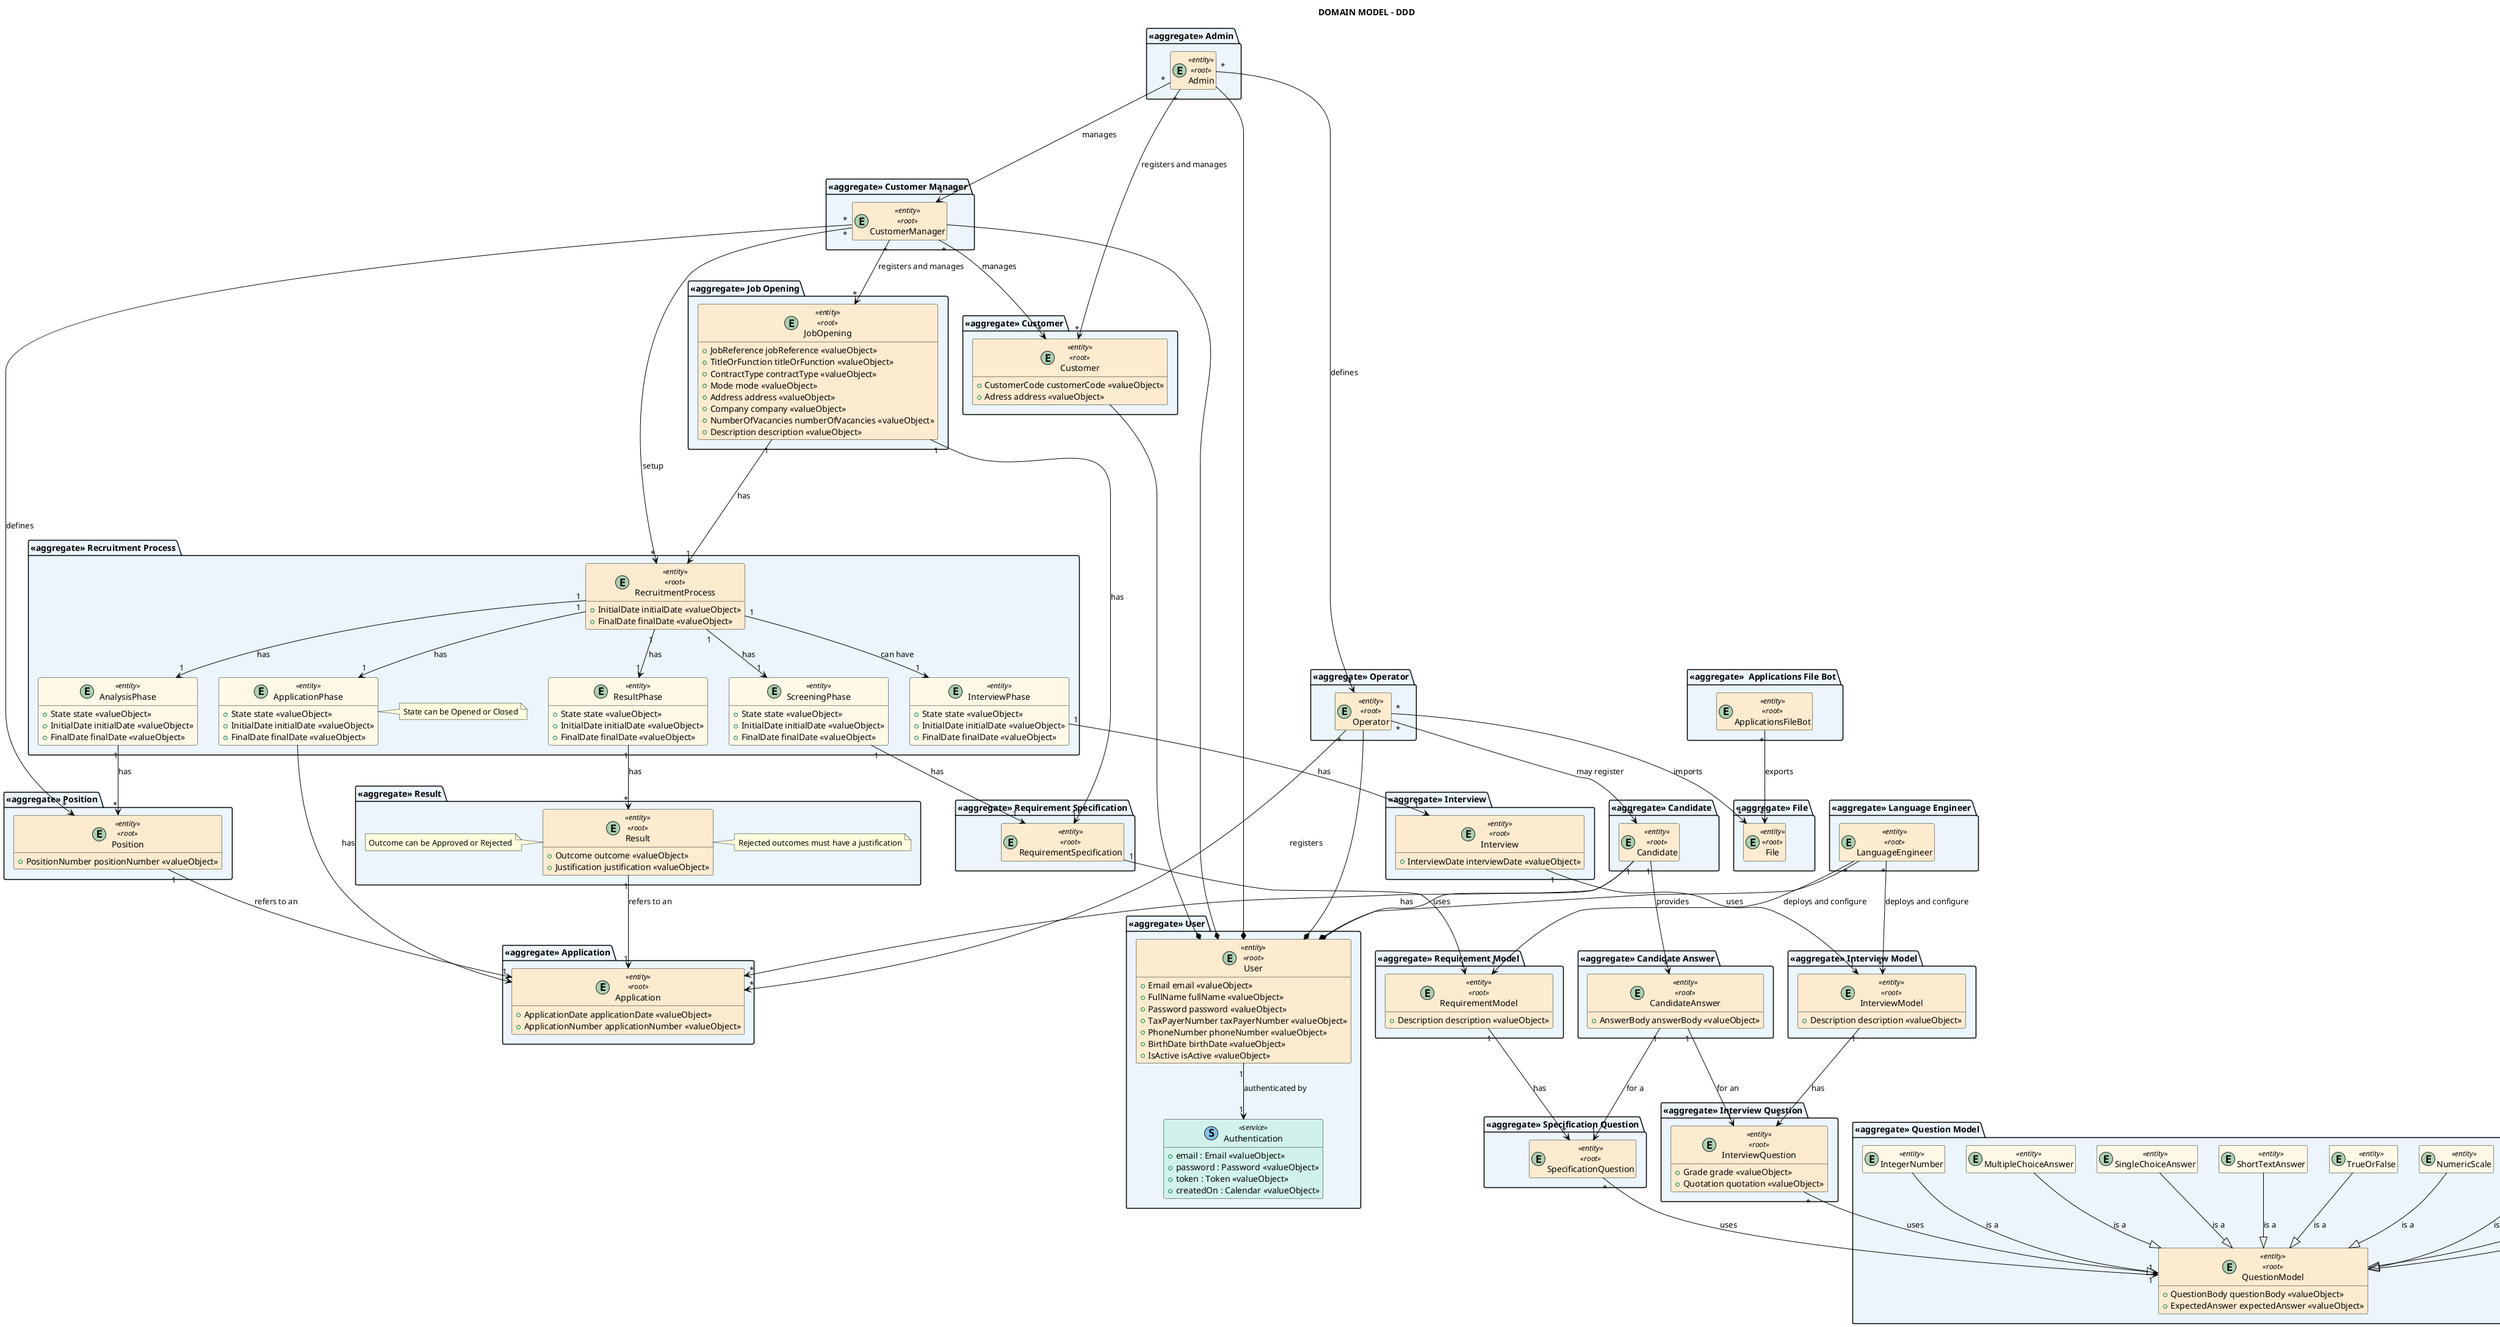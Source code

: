 @startuml domain-model

title DOMAIN MODEL - DDD

hide empty members
'skinparam Linetype ortho

skinparam class {
    BackgroundColor<<valueObject>> #D6EAF8
    BackgroundColor<<root>> #FDEBD0
    BackgroundColor<<service>> #D1F2EB
    BackgroundColor #FEF9E7
    ArrowColor Black
}

skinparam package {
    BackgroundColor #EBF5FB
}

' User Aggregate
package "<<aggregate>> User" {
    entity User <<entity>> <<root>> {
        + Email email <<valueObject>>
        + FullName fullName <<valueObject>>
        + Password password <<valueObject>>
        + TaxPayerNumber taxPayerNumber <<valueObject>>
        + PhoneNumber phoneNumber <<valueObject>>
        + BirthDate birthDate <<valueObject>>
        + IsActive isActive <<valueObject>>
    }

    class Authentication <<service>> <<(S, #85C1E9)>> {
        + email : Email <<valueObject>>
        + password : Password <<valueObject>>
        + token : Token <<valueObject>>
        + createdOn : Calendar <<valueObject>>
    }
}

' Application Aggregate
package "<<aggregate>> Application" {
    entity Application <<entity>> <<root>> {
        + ApplicationDate applicationDate <<valueObject>>
        + ApplicationNumber applicationNumber <<valueObject>>
    }
}

' Admin Aggregate
package "<<aggregate>> Admin" {
    entity Admin <<entity>> <<root>> {}
}

' Customer Manager Aggregate
package "<<aggregate>> Customer Manager" {
    entity CustomerManager <<entity>> <<root>> {}
}

' Operator Aggregate
package "<<aggregate>> Operator" {
    entity Operator <<entity>> <<root>> {}
}

' Language Engineer Aggregate
package "<<aggregate>> Language Engineer"{
    entity LanguageEngineer <<entity>> <<root>> {}
}

' Candidate Aggregate
package "<<aggregate>> Candidate" {
    entity Candidate <<entity>> <<root>> {}
}

' Customer Aggregate
package "<<aggregate>> Customer" {
    entity Customer <<entity>> <<root>> {
        + CustomerCode customerCode <<valueObject>>
        + Adress address <<valueObject>>
    }
}

' Applications File Bot Aggregate
package "<<aggregate>>  Applications File Bot" {
    entity  ApplicationsFileBot <<entity>> <<root>> {}
}

' Recruitment Process Aggregate
package "<<aggregate>> Recruitment Process" {
    entity RecruitmentProcess <<entity>> <<root>> {
        + InitialDate initialDate <<valueObject>>
        + FinalDate finalDate <<valueObject>>
    }
    entity ApplicationPhase <<entity>> {
        + State state <<valueObject>>
        + InitialDate initialDate <<valueObject>>
        + FinalDate finalDate <<valueObject>>
    }

    entity ScreeningPhase <<entity>> {
        + State state <<valueObject>>
        + InitialDate initialDate <<valueObject>>
        + FinalDate finalDate <<valueObject>>
    }

    note right of ApplicationPhase: State can be Opened or Closed
    entity InterviewPhase <<entity>> {
        + State state <<valueObject>>
        + InitialDate initialDate <<valueObject>>
        + FinalDate finalDate <<valueObject>>
    }

    entity AnalysisPhase <<entity>> {
        + State state <<valueObject>>
        + InitialDate initialDate <<valueObject>>
        + FinalDate finalDate <<valueObject>>
    }
    entity ResultPhase <<entity>> {
        + State state <<valueObject>>
        + InitialDate initialDate <<valueObject>>
        + FinalDate finalDate <<valueObject>>
    }
}

' Job Opening Aggregate
package "<<aggregate>> Job Opening" {
    entity JobOpening <<entity>> <<root>> {
        + JobReference jobReference <<valueObject>>
        + TitleOrFunction titleOrFunction <<valueObject>>
        + ContractType contractType <<valueObject>>
        + Mode mode <<valueObject>>
        + Address address <<valueObject>>
        + Company company <<valueObject>>
        + NumberOfVacancies numberOfVacancies <<valueObject>>
        + Description description <<valueObject>>
    }
}

' RequirementSpecification
package "<<aggregate>> Requirement Specification" {
    entity RequirementSpecification <<entity>> <<root>> {}
}

' Interview Phase Model Aggregate
package "<<aggregate>> Interview Model" {
    entity InterviewModel <<entity>> <<root>>  {
        + Description description <<valueObject>>
    }
}

' Interview Aggregate
package "<<aggregate>> Interview" {
    entity Interview <<entity>> <<root>> {
        + InterviewDate interviewDate <<valueObject>>
    }
}

' Candidate Answer Aggregate
package "<<aggregate>> Candidate Answer" {
    entity CandidateAnswer <<entity>> <<root>> {
        + AnswerBody answerBody <<valueObject>>
    }
}

' Interview Question Aggregate
package "<<aggregate>> Interview Question" {  
    entity InterviewQuestion <<entity>> <<root>> {
        + Grade grade <<valueObject>>
        + Quotation quotation <<valueObject>>
    }
}

' Specification Question Aggregate
package "<<aggregate>> Specification Question" {  
    entity SpecificationQuestion <<entity>> <<root>> {}
}

' Plugins Aggregate
package "<<aggregate>> Requirement Model" {
    entity RequirementModel <<entity>> <<root>> {
        + Description description <<valueObject>>
    }
}

' Position Aggregate
package "<<aggregate>> Position" {
    entity Position <<entity>> <<root>> {
        + PositionNumber positionNumber <<valueObject>>
    }
}

' Question Model Aggregate
package "<<aggregate>> Question Model" {
    entity QuestionModel <<entity>> <<root>> {
        + QuestionBody questionBody <<valueObject>>
        + ExpectedAnswer expectedAnswer <<valueObject>>
    }
    entity TrueOrFalse <<entity>> {}
    entity ShortTextAnswer <<entity>> {}
    entity SingleChoiceAnswer <<entity>> {}
    entity MultipleChoiceAnswer <<entity>> {}
    entity IntegerNumber <<entity>> {}
    entity DecimalNumber <<entity>> {}
    entity Date <<entity>> {}
    entity Time <<entity>> {}
    entity NumericScale <<entity>> {}
}

' File Aggregate
package "<<aggregate>> File" {
    entity File <<entity>> <<root>> {}
}

' Result Aggregate
package "<<aggregate>> Result" {
    entity Result <<entity>> <<root>> {
        + Outcome outcome <<valueObject>>
        + Justification justification <<valueObject>>
    }
    note left of Result: Outcome can be Approved or Rejected
    note right of Result: Rejected outcomes must have a justification
}

' User value objects relationships
Admin --* User
CustomerManager --* User
Operator --* User
Customer --* User
LanguageEngineer --* User
Candidate --* User
User "1" --> "1" Authentication : authenticated by

' Admin relationships
Admin "*" --> "*" Customer: registers and manages
Admin "*" ---> "*" CustomerManager: manages
Admin "*" --> "*" Operator: defines

' Operator relationships
Operator "*" --> "*" Candidate: may register
Operator "*" --> "*" Application: registers
Operator "*" --> "*" File: imports

' Customer Manager relationships
CustomerManager "*" --> "*" Customer: manages
CustomerManager "*" --> "*" JobOpening: registers and manages
CustomerManager "*" --> "*" RecruitmentProcess: setup
CustomerManager "*" --> "*" Position: defines

' Recruitment Process relationships
RecruitmentProcess "1" --> "1" ApplicationPhase: has
RecruitmentProcess "1" --> "1" ScreeningPhase: has
RecruitmentProcess "1" --> "1" InterviewPhase: can have
RecruitmentProcess "1" --> "1" AnalysisPhase: has
RecruitmentProcess "1" --> "1" ResultPhase: has

' Job Opening relationships
JobOpening "1" ---> "1" RecruitmentProcess: has
JobOpening "1" --> "1" RequirementSpecification: has
RequirementSpecification "1" --> "1" RequirementModel: uses

' InterviewPhase Models relationships
InterviewModel "1" --> "*" InterviewQuestion: has

' Job Requirement Model relationships
RequirementModel "1" --> "*" SpecificationQuestion : has

' ScreeningPhase relationships
ScreeningPhase "1" --> "1" RequirementSpecification : has

'Interview Phase relationships
InterviewPhase "1" --> "1" Interview: has

' Interview relationships
Interview "1" --> "1" InterviewModel: uses

' AnalysisPhase relationships
AnalysisPhase "1" --> "*" Position: has

' Position relationships
Position "1" --> "1" Application: refers to an

' Interview Answers relationships
CandidateAnswer "1" --> "1" InterviewQuestion: for an

' Requirement relationships
CandidateAnswer "1" --> "1" SpecificationQuestion: for a

' Applications File Bot relationships
ApplicationsFileBot "*" --> "*" File: exports

' Language Engineer relationships
LanguageEngineer "*" --> "*" InterviewModel: deploys and configure
LanguageEngineer "*" --> "*" RequirementModel: deploys and configure

' Result Phase relationships
ResultPhase "1" --> "*" Result: has

' Result relationships
Result "1" --> "1" Application: refers to an

' Candidate relationships
Candidate "1" --> "*" CandidateAnswer: provides
Candidate "1" --> "*" Application: has

' Interview Question relationships
InterviewQuestion "*" --> "1" QuestionModel: uses

' Specification Question relationships
SpecificationQuestion "*" --> "1" QuestionModel: uses

' Question Model relationships
TrueOrFalse --|> QuestionModel: is a
ShortTextAnswer --|> QuestionModel: is a
SingleChoiceAnswer --|> QuestionModel: is a
MultipleChoiceAnswer --|> QuestionModel: is a
IntegerNumber --|> QuestionModel: is a
DecimalNumber --|> QuestionModel: is a
Date --|> QuestionModel: is a
Time --|> QuestionModel: is a
NumericScale --|> QuestionModel: is a

' Application Phase relationships
ApplicationPhase --> Application: has

@enduml